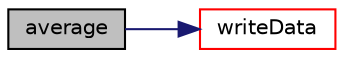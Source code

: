 digraph "average"
{
  bgcolor="transparent";
  edge [fontname="Helvetica",fontsize="10",labelfontname="Helvetica",labelfontsize="10"];
  node [fontname="Helvetica",fontsize="10",shape=record];
  rankdir="LR";
  Node1 [label="average",height=0.2,width=0.4,color="black", fillcolor="grey75", style="filled", fontcolor="black"];
  Node1 -> Node2 [color="midnightblue",fontsize="10",style="solid",fontname="Helvetica"];
  Node2 [label="writeData",height=0.2,width=0.4,color="red",URL="$a00087.html#a8636852e37dd7a5d68b3c25ee656f778",tooltip="Pure virtual writaData function. "];
}
